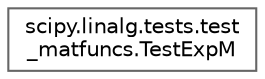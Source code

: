 digraph "Graphical Class Hierarchy"
{
 // LATEX_PDF_SIZE
  bgcolor="transparent";
  edge [fontname=Helvetica,fontsize=10,labelfontname=Helvetica,labelfontsize=10];
  node [fontname=Helvetica,fontsize=10,shape=box,height=0.2,width=0.4];
  rankdir="LR";
  Node0 [id="Node000000",label="scipy.linalg.tests.test\l_matfuncs.TestExpM",height=0.2,width=0.4,color="grey40", fillcolor="white", style="filled",URL="$d1/d05/classscipy_1_1linalg_1_1tests_1_1test__matfuncs_1_1TestExpM.html",tooltip=" "];
}
